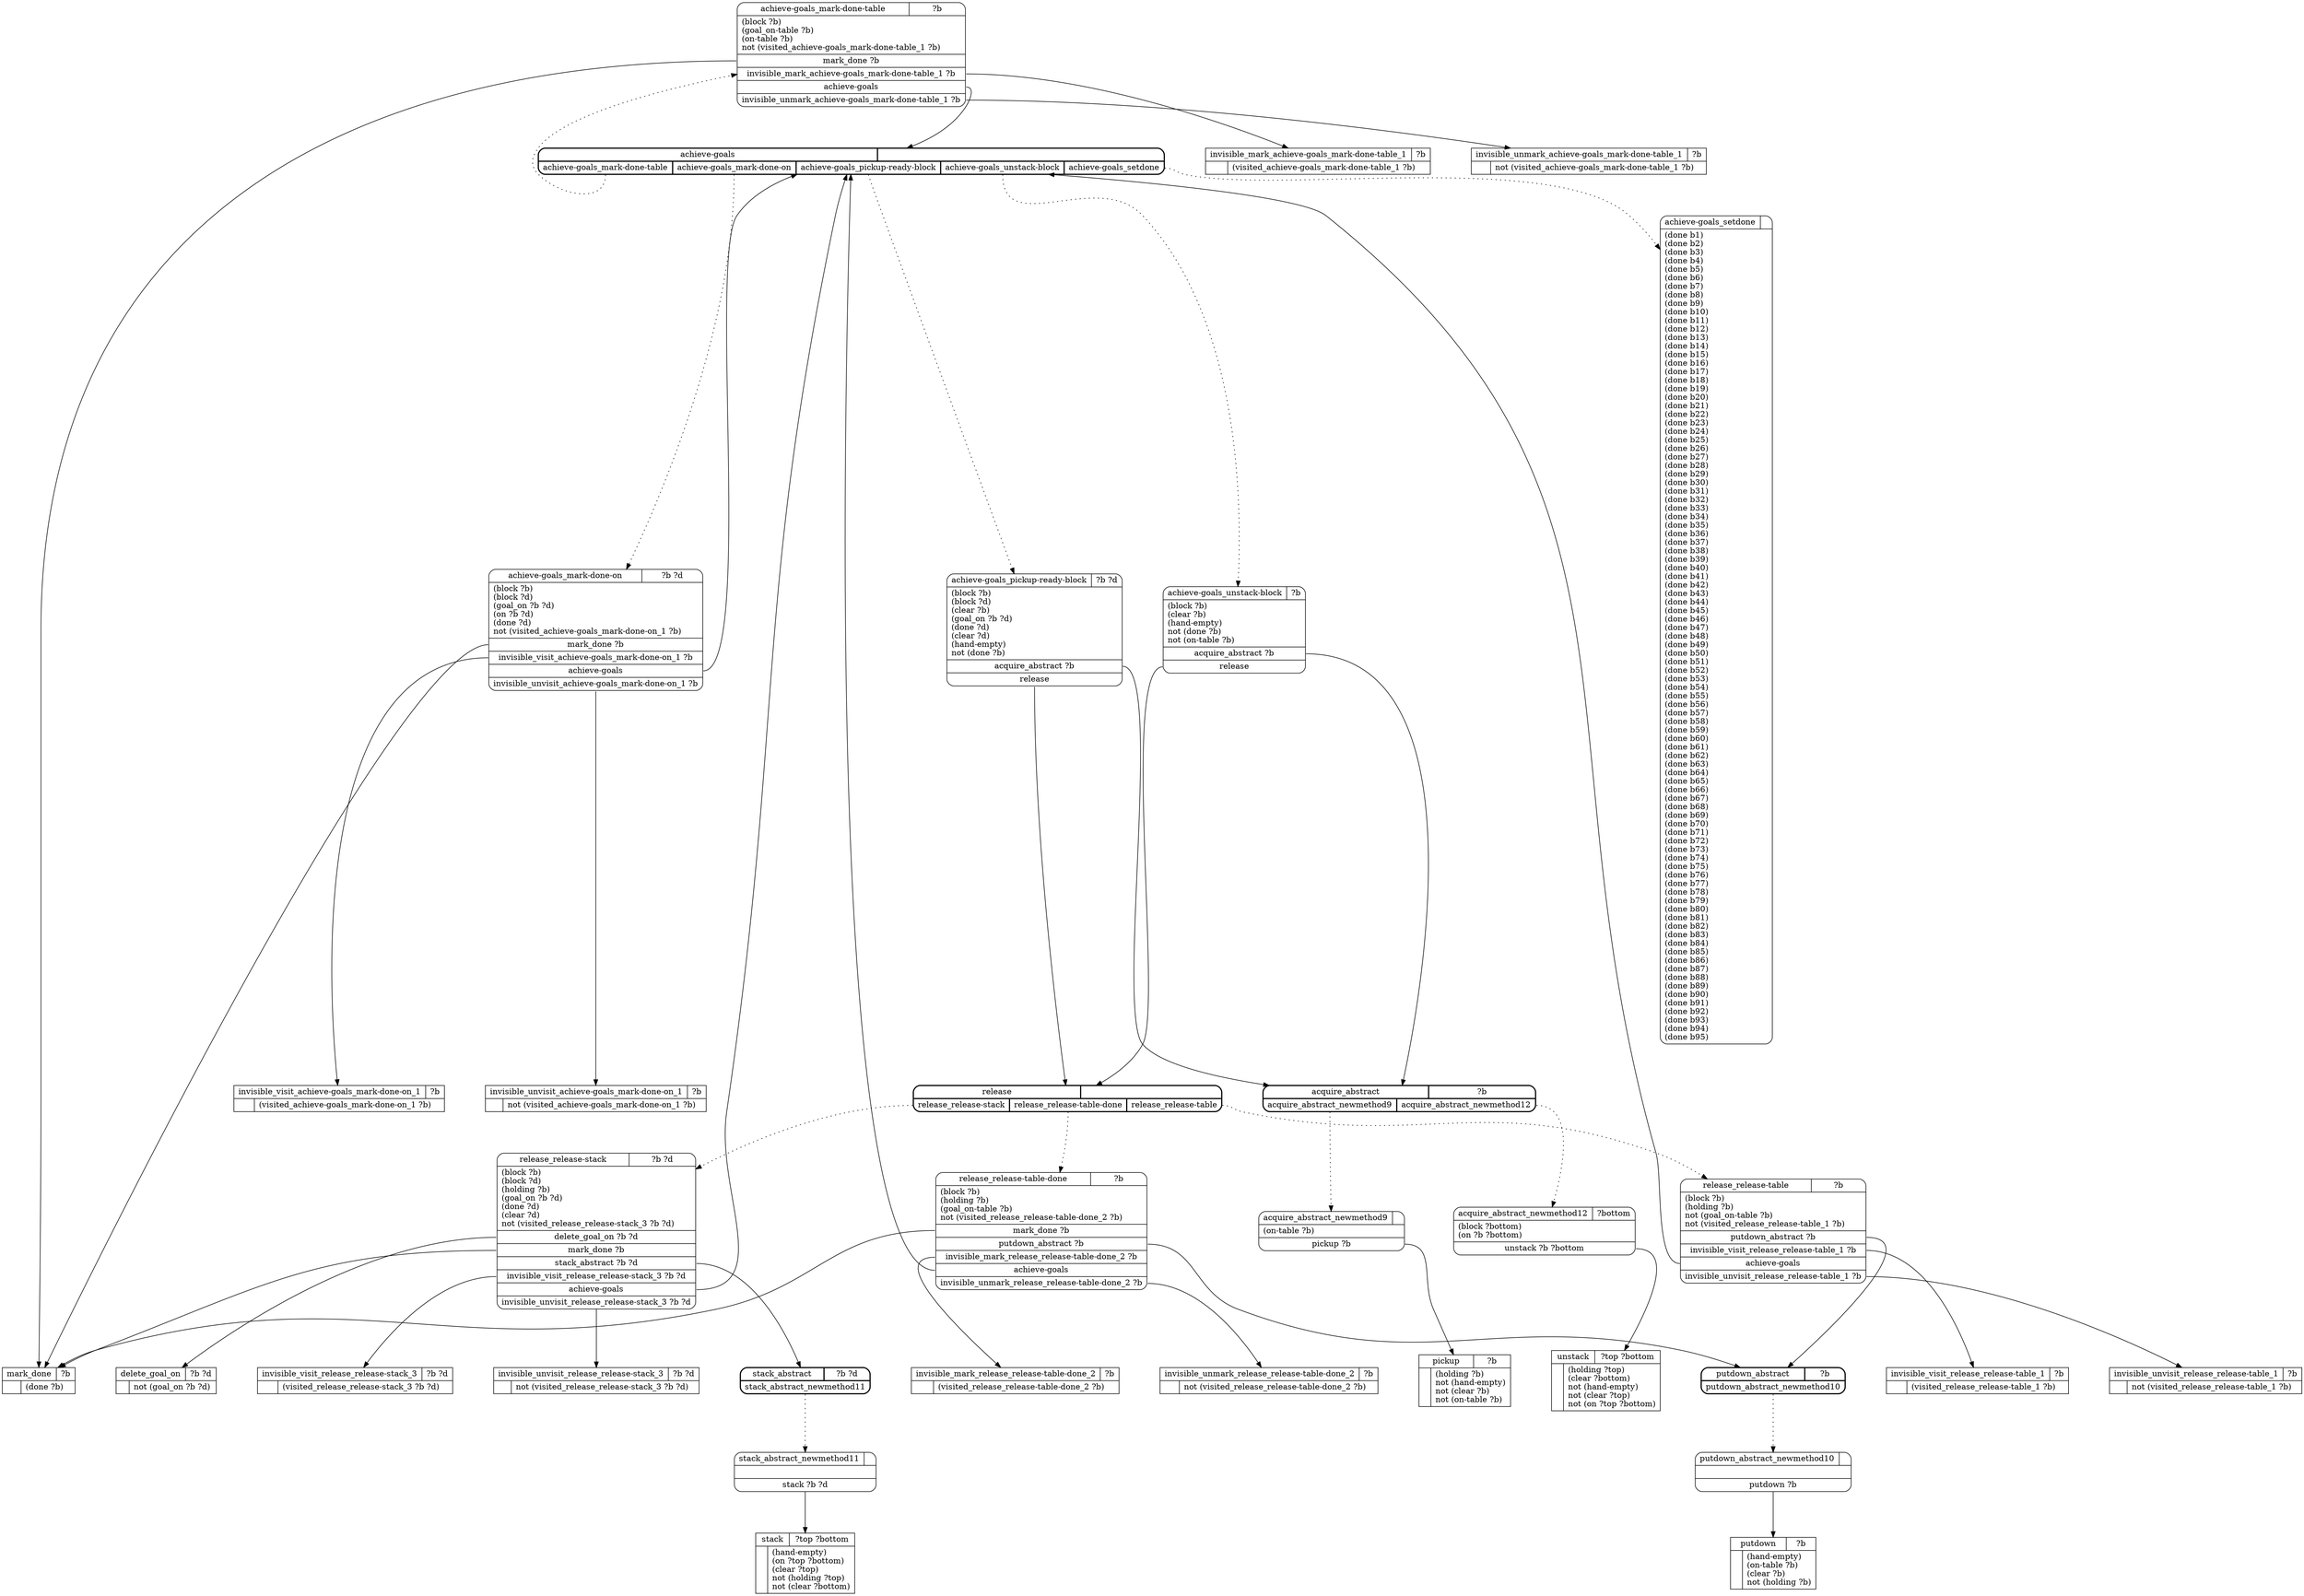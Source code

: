 // Generated by Hype
digraph "blocks" {
  nodesep=1
  ranksep=1
  // Operators
  node [shape=record]
  "mark_done" [
    label="{{\N|?b}|{|(done ?b)\l}}"
  ]
  "delete_goal_on" [
    label="{{\N|?b ?d}|{|not (goal_on ?b ?d)\l}}"
  ]
  "pickup" [
    label="{{\N|?b}|{|(holding ?b)\lnot (hand-empty)\lnot (clear ?b)\lnot (on-table ?b)\l}}"
  ]
  "putdown" [
    label="{{\N|?b}|{|(hand-empty)\l(on-table ?b)\l(clear ?b)\lnot (holding ?b)\l}}"
  ]
  "stack" [
    label="{{\N|?top ?bottom}|{|(hand-empty)\l(on ?top ?bottom)\l(clear ?top)\lnot (holding ?top)\lnot (clear ?bottom)\l}}"
  ]
  "unstack" [
    label="{{\N|?top ?bottom}|{|(holding ?top)\l(clear ?bottom)\lnot (hand-empty)\lnot (clear ?top)\lnot (on ?top ?bottom)\l}}"
  ]
  "invisible_mark_achieve-goals_mark-done-table_1" [
    label="{{\N|?b}|{|(visited_achieve-goals_mark-done-table_1 ?b)\l}}"
  ]
  "invisible_unmark_achieve-goals_mark-done-table_1" [
    label="{{\N|?b}|{|not (visited_achieve-goals_mark-done-table_1 ?b)\l}}"
  ]
  "invisible_visit_achieve-goals_mark-done-on_1" [
    label="{{\N|?b}|{|(visited_achieve-goals_mark-done-on_1 ?b)\l}}"
  ]
  "invisible_unvisit_achieve-goals_mark-done-on_1" [
    label="{{\N|?b}|{|not (visited_achieve-goals_mark-done-on_1 ?b)\l}}"
  ]
  "invisible_visit_release_release-stack_3" [
    label="{{\N|?b ?d}|{|(visited_release_release-stack_3 ?b ?d)\l}}"
  ]
  "invisible_unvisit_release_release-stack_3" [
    label="{{\N|?b ?d}|{|not (visited_release_release-stack_3 ?b ?d)\l}}"
  ]
  "invisible_mark_release_release-table-done_2" [
    label="{{\N|?b}|{|(visited_release_release-table-done_2 ?b)\l}}"
  ]
  "invisible_unmark_release_release-table-done_2" [
    label="{{\N|?b}|{|not (visited_release_release-table-done_2 ?b)\l}}"
  ]
  "invisible_visit_release_release-table_1" [
    label="{{\N|?b}|{|(visited_release_release-table_1 ?b)\l}}"
  ]
  "invisible_unvisit_release_release-table_1" [
    label="{{\N|?b}|{|not (visited_release_release-table_1 ?b)\l}}"
  ]
  // Methods
  node [shape=Mrecord]
  "achieve-goals" [
    style=bold
    label="{{\N|}|{<0>achieve-goals_mark-done-table|<1>achieve-goals_mark-done-on|<2>achieve-goals_pickup-ready-block|<3>achieve-goals_unstack-block|<4>achieve-goals_setdone}}"
  ]
  "achieve-goals_mark-done-table" [
    label="{{\N|?b}|(block ?b)\l(goal_on-table ?b)\l(on-table ?b)\lnot (visited_achieve-goals_mark-done-table_1 ?b)\l|<0>mark_done ?b|<1>invisible_mark_achieve-goals_mark-done-table_1 ?b|<2>achieve-goals|<3>invisible_unmark_achieve-goals_mark-done-table_1 ?b}"
  ]
  "achieve-goals":0 -> "achieve-goals_mark-done-table" [style=dotted]
  "achieve-goals_mark-done-table":0 -> "mark_done"
  "achieve-goals_mark-done-table":1 -> "invisible_mark_achieve-goals_mark-done-table_1"
  "achieve-goals_mark-done-table":2 -> "achieve-goals"
  "achieve-goals_mark-done-table":3 -> "invisible_unmark_achieve-goals_mark-done-table_1"
  "achieve-goals_mark-done-on" [
    label="{{\N|?b ?d}|(block ?b)\l(block ?d)\l(goal_on ?b ?d)\l(on ?b ?d)\l(done ?d)\lnot (visited_achieve-goals_mark-done-on_1 ?b)\l|<0>mark_done ?b|<1>invisible_visit_achieve-goals_mark-done-on_1 ?b|<2>achieve-goals|<3>invisible_unvisit_achieve-goals_mark-done-on_1 ?b}"
  ]
  "achieve-goals":1 -> "achieve-goals_mark-done-on" [style=dotted]
  "achieve-goals_mark-done-on":0 -> "mark_done"
  "achieve-goals_mark-done-on":1 -> "invisible_visit_achieve-goals_mark-done-on_1"
  "achieve-goals_mark-done-on":2 -> "achieve-goals"
  "achieve-goals_mark-done-on":3 -> "invisible_unvisit_achieve-goals_mark-done-on_1"
  "achieve-goals_pickup-ready-block" [
    label="{{\N|?b ?d}|(block ?b)\l(block ?d)\l(clear ?b)\l(goal_on ?b ?d)\l(done ?d)\l(clear ?d)\l(hand-empty)\lnot (done ?b)\l|<0>acquire_abstract ?b|<1>release}"
  ]
  "achieve-goals":2 -> "achieve-goals_pickup-ready-block" [style=dotted]
  "achieve-goals_pickup-ready-block":0 -> "acquire_abstract"
  "achieve-goals_pickup-ready-block":1 -> "release"
  "achieve-goals_unstack-block" [
    label="{{\N|?b}|(block ?b)\l(clear ?b)\l(hand-empty)\lnot (done ?b)\lnot (on-table ?b)\l|<0>acquire_abstract ?b|<1>release}"
  ]
  "achieve-goals":3 -> "achieve-goals_unstack-block" [style=dotted]
  "achieve-goals_unstack-block":0 -> "acquire_abstract"
  "achieve-goals_unstack-block":1 -> "release"
  "achieve-goals_setdone" [
    label="{{\N|}|(done b1)\l(done b2)\l(done b3)\l(done b4)\l(done b5)\l(done b6)\l(done b7)\l(done b8)\l(done b9)\l(done b10)\l(done b11)\l(done b12)\l(done b13)\l(done b14)\l(done b15)\l(done b16)\l(done b17)\l(done b18)\l(done b19)\l(done b20)\l(done b21)\l(done b22)\l(done b23)\l(done b24)\l(done b25)\l(done b26)\l(done b27)\l(done b28)\l(done b29)\l(done b30)\l(done b31)\l(done b32)\l(done b33)\l(done b34)\l(done b35)\l(done b36)\l(done b37)\l(done b38)\l(done b39)\l(done b40)\l(done b41)\l(done b42)\l(done b43)\l(done b44)\l(done b45)\l(done b46)\l(done b47)\l(done b48)\l(done b49)\l(done b50)\l(done b51)\l(done b52)\l(done b53)\l(done b54)\l(done b55)\l(done b56)\l(done b57)\l(done b58)\l(done b59)\l(done b60)\l(done b61)\l(done b62)\l(done b63)\l(done b64)\l(done b65)\l(done b66)\l(done b67)\l(done b68)\l(done b69)\l(done b70)\l(done b71)\l(done b72)\l(done b73)\l(done b74)\l(done b75)\l(done b76)\l(done b77)\l(done b78)\l(done b79)\l(done b80)\l(done b81)\l(done b82)\l(done b83)\l(done b84)\l(done b85)\l(done b86)\l(done b87)\l(done b88)\l(done b89)\l(done b90)\l(done b91)\l(done b92)\l(done b93)\l(done b94)\l(done b95)\l}"
  ]
  "achieve-goals":4 -> "achieve-goals_setdone" [style=dotted]
  "release" [
    style=bold
    label="{{\N|}|{<0>release_release-stack|<1>release_release-table-done|<2>release_release-table}}"
  ]
  "release_release-stack" [
    label="{{\N|?b ?d}|(block ?b)\l(block ?d)\l(holding ?b)\l(goal_on ?b ?d)\l(done ?d)\l(clear ?d)\lnot (visited_release_release-stack_3 ?b ?d)\l|<0>delete_goal_on ?b ?d|<1>mark_done ?b|<2>stack_abstract ?b ?d|<3>invisible_visit_release_release-stack_3 ?b ?d|<4>achieve-goals|<5>invisible_unvisit_release_release-stack_3 ?b ?d}"
  ]
  "release":0 -> "release_release-stack" [style=dotted]
  "release_release-stack":0 -> "delete_goal_on"
  "release_release-stack":1 -> "mark_done"
  "release_release-stack":2 -> "stack_abstract"
  "release_release-stack":3 -> "invisible_visit_release_release-stack_3"
  "release_release-stack":4 -> "achieve-goals"
  "release_release-stack":5 -> "invisible_unvisit_release_release-stack_3"
  "release_release-table-done" [
    label="{{\N|?b}|(block ?b)\l(holding ?b)\l(goal_on-table ?b)\lnot (visited_release_release-table-done_2 ?b)\l|<0>mark_done ?b|<1>putdown_abstract ?b|<2>invisible_mark_release_release-table-done_2 ?b|<3>achieve-goals|<4>invisible_unmark_release_release-table-done_2 ?b}"
  ]
  "release":1 -> "release_release-table-done" [style=dotted]
  "release_release-table-done":0 -> "mark_done"
  "release_release-table-done":1 -> "putdown_abstract"
  "release_release-table-done":2 -> "invisible_mark_release_release-table-done_2"
  "release_release-table-done":3 -> "achieve-goals"
  "release_release-table-done":4 -> "invisible_unmark_release_release-table-done_2"
  "release_release-table" [
    label="{{\N|?b}|(block ?b)\l(holding ?b)\lnot (goal_on-table ?b)\lnot (visited_release_release-table_1 ?b)\l|<0>putdown_abstract ?b|<1>invisible_visit_release_release-table_1 ?b|<2>achieve-goals|<3>invisible_unvisit_release_release-table_1 ?b}"
  ]
  "release":2 -> "release_release-table" [style=dotted]
  "release_release-table":0 -> "putdown_abstract"
  "release_release-table":1 -> "invisible_visit_release_release-table_1"
  "release_release-table":2 -> "achieve-goals"
  "release_release-table":3 -> "invisible_unvisit_release_release-table_1"
  "putdown_abstract" [
    style=bold
    label="{{\N|?b}|{<0>putdown_abstract_newmethod10}}"
  ]
  "putdown_abstract_newmethod10" [
    label="{{\N|}||<0>putdown ?b}"
  ]
  "putdown_abstract":0 -> "putdown_abstract_newmethod10" [style=dotted]
  "putdown_abstract_newmethod10":0 -> "putdown"
  "stack_abstract" [
    style=bold
    label="{{\N|?b ?d}|{<0>stack_abstract_newmethod11}}"
  ]
  "stack_abstract_newmethod11" [
    label="{{\N|}||<0>stack ?b ?d}"
  ]
  "stack_abstract":0 -> "stack_abstract_newmethod11" [style=dotted]
  "stack_abstract_newmethod11":0 -> "stack"
  "acquire_abstract" [
    style=bold
    label="{{\N|?b}|{<0>acquire_abstract_newmethod9|<1>acquire_abstract_newmethod12}}"
  ]
  "acquire_abstract_newmethod9" [
    label="{{\N|}|(on-table ?b)\l|<0>pickup ?b}"
  ]
  "acquire_abstract":0 -> "acquire_abstract_newmethod9" [style=dotted]
  "acquire_abstract_newmethod9":0 -> "pickup"
  "acquire_abstract_newmethod12" [
    label="{{\N|?bottom}|(block ?bottom)\l(on ?b ?bottom)\l|<0>unstack ?b ?bottom}"
  ]
  "acquire_abstract":1 -> "acquire_abstract_newmethod12" [style=dotted]
  "acquire_abstract_newmethod12":0 -> "unstack"
}
